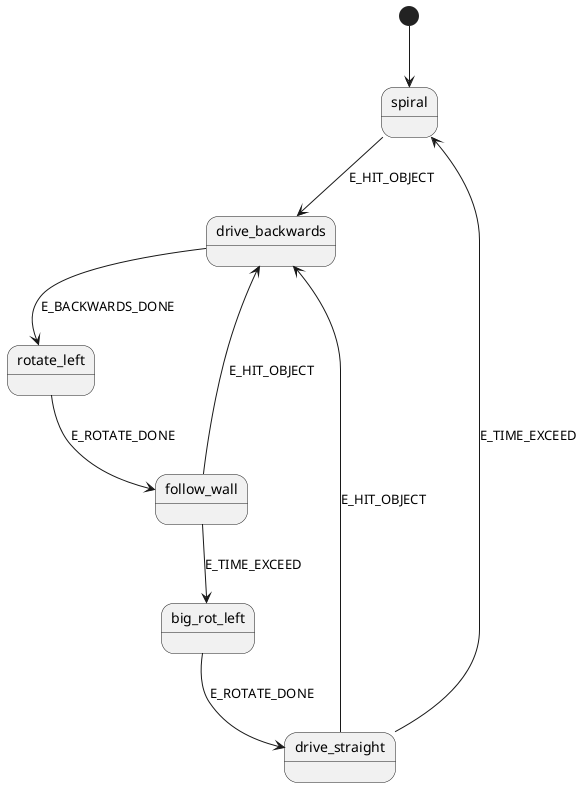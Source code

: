 @startuml
[*] --> spiral

spiral --> drive_backwards : E_HIT_OBJECT
follow_wall --> drive_backwards : E_HIT_OBJECT
drive_backwards --> rotate_left : E_BACKWARDS_DONE
rotate_left --> follow_wall : E_ROTATE_DONE
drive_straight --> spiral : E_TIME_EXCEED
follow_wall --> big_rot_left : E_TIME_EXCEED
big_rot_left --> drive_straight : E_ROTATE_DONE
drive_straight --> drive_backwards : E_HIT_OBJECT

@enduml